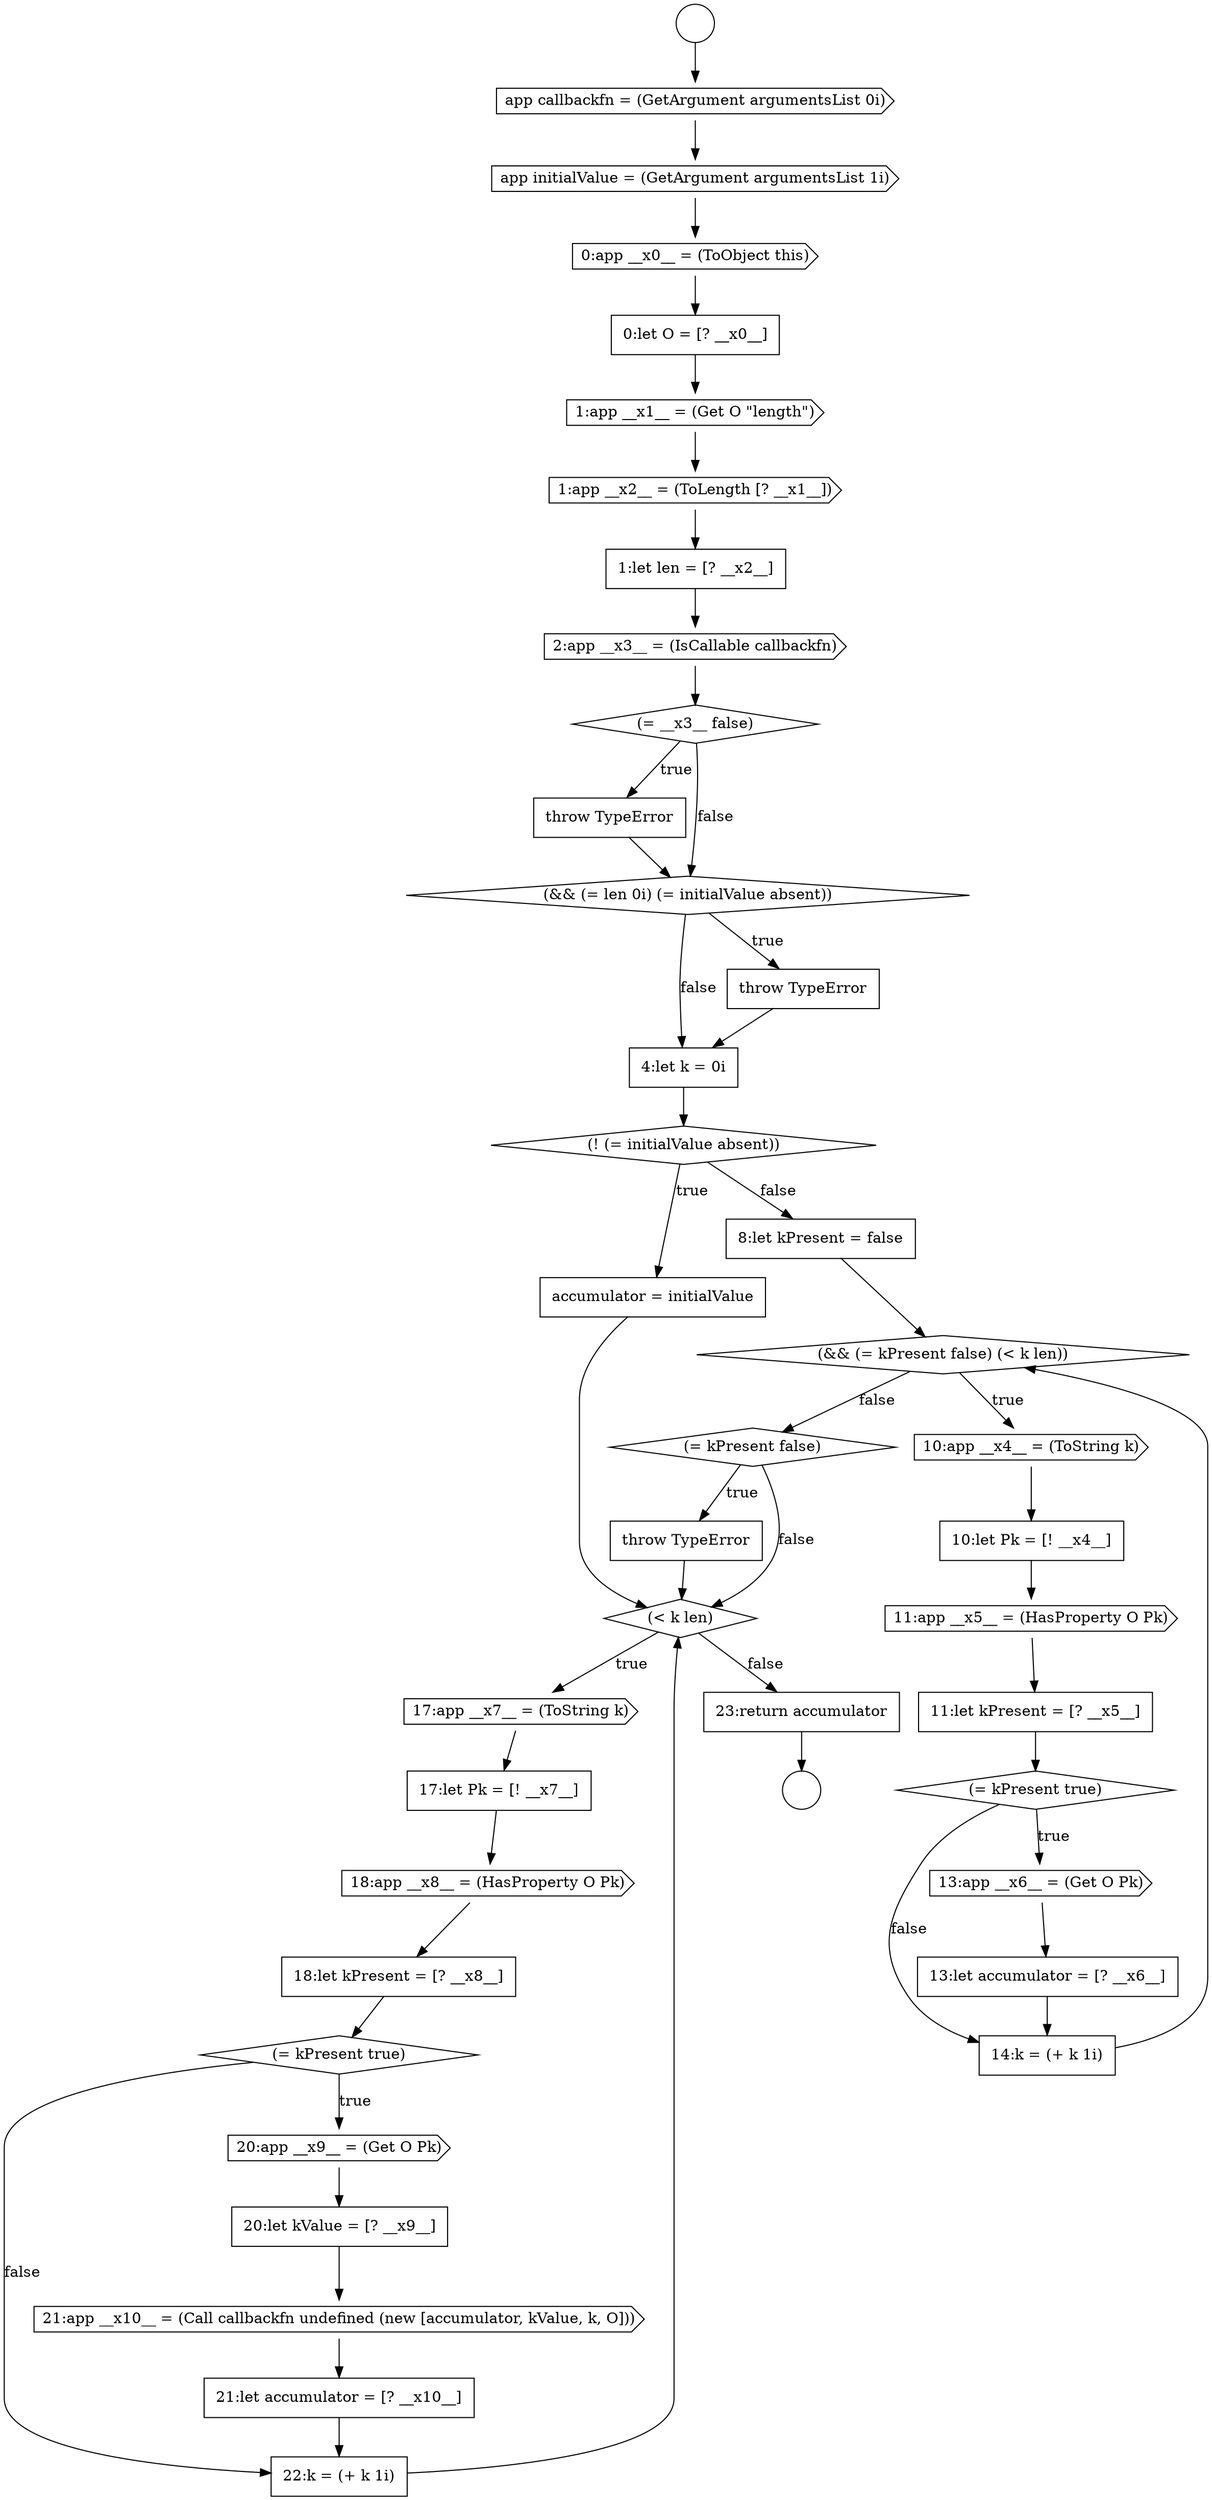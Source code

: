 digraph {
  node13815 [shape=cds, label=<<font color="black">app initialValue = (GetArgument argumentsList 1i)</font>> color="black" fillcolor="white" style=filled]
  node13826 [shape=none, margin=0, label=<<font color="black">
    <table border="0" cellborder="1" cellspacing="0" cellpadding="10">
      <tr><td align="left">4:let k = 0i</td></tr>
    </table>
  </font>> color="black" fillcolor="white" style=filled]
  node13818 [shape=cds, label=<<font color="black">1:app __x1__ = (Get O &quot;length&quot;)</font>> color="black" fillcolor="white" style=filled]
  node13835 [shape=diamond, label=<<font color="black">(= kPresent true)</font>> color="black" fillcolor="white" style=filled]
  node13825 [shape=none, margin=0, label=<<font color="black">
    <table border="0" cellborder="1" cellspacing="0" cellpadding="10">
      <tr><td align="left">throw TypeError</td></tr>
    </table>
  </font>> color="black" fillcolor="white" style=filled]
  node13844 [shape=cds, label=<<font color="black">18:app __x8__ = (HasProperty O Pk)</font>> color="black" fillcolor="white" style=filled]
  node13849 [shape=cds, label=<<font color="black">21:app __x10__ = (Call callbackfn undefined (new [accumulator, kValue, k, O]))</font>> color="black" fillcolor="white" style=filled]
  node13840 [shape=none, margin=0, label=<<font color="black">
    <table border="0" cellborder="1" cellspacing="0" cellpadding="10">
      <tr><td align="left">throw TypeError</td></tr>
    </table>
  </font>> color="black" fillcolor="white" style=filled]
  node13852 [shape=none, margin=0, label=<<font color="black">
    <table border="0" cellborder="1" cellspacing="0" cellpadding="10">
      <tr><td align="left">23:return accumulator</td></tr>
    </table>
  </font>> color="black" fillcolor="white" style=filled]
  node13823 [shape=none, margin=0, label=<<font color="black">
    <table border="0" cellborder="1" cellspacing="0" cellpadding="10">
      <tr><td align="left">throw TypeError</td></tr>
    </table>
  </font>> color="black" fillcolor="white" style=filled]
  node13831 [shape=cds, label=<<font color="black">10:app __x4__ = (ToString k)</font>> color="black" fillcolor="white" style=filled]
  node13812 [shape=circle label=" " color="black" fillcolor="white" style=filled]
  node13817 [shape=none, margin=0, label=<<font color="black">
    <table border="0" cellborder="1" cellspacing="0" cellpadding="10">
      <tr><td align="left">0:let O = [? __x0__]</td></tr>
    </table>
  </font>> color="black" fillcolor="white" style=filled]
  node13834 [shape=none, margin=0, label=<<font color="black">
    <table border="0" cellborder="1" cellspacing="0" cellpadding="10">
      <tr><td align="left">11:let kPresent = [? __x5__]</td></tr>
    </table>
  </font>> color="black" fillcolor="white" style=filled]
  node13845 [shape=none, margin=0, label=<<font color="black">
    <table border="0" cellborder="1" cellspacing="0" cellpadding="10">
      <tr><td align="left">18:let kPresent = [? __x8__]</td></tr>
    </table>
  </font>> color="black" fillcolor="white" style=filled]
  node13830 [shape=diamond, label=<<font color="black">(&amp;&amp; (= kPresent false) (&lt; k len))</font>> color="black" fillcolor="white" style=filled]
  node13841 [shape=diamond, label=<<font color="black">(&lt; k len)</font>> color="black" fillcolor="white" style=filled]
  node13821 [shape=cds, label=<<font color="black">2:app __x3__ = (IsCallable callbackfn)</font>> color="black" fillcolor="white" style=filled]
  node13820 [shape=none, margin=0, label=<<font color="black">
    <table border="0" cellborder="1" cellspacing="0" cellpadding="10">
      <tr><td align="left">1:let len = [? __x2__]</td></tr>
    </table>
  </font>> color="black" fillcolor="white" style=filled]
  node13833 [shape=cds, label=<<font color="black">11:app __x5__ = (HasProperty O Pk)</font>> color="black" fillcolor="white" style=filled]
  node13838 [shape=none, margin=0, label=<<font color="black">
    <table border="0" cellborder="1" cellspacing="0" cellpadding="10">
      <tr><td align="left">14:k = (+ k 1i)</td></tr>
    </table>
  </font>> color="black" fillcolor="white" style=filled]
  node13814 [shape=cds, label=<<font color="black">app callbackfn = (GetArgument argumentsList 0i)</font>> color="black" fillcolor="white" style=filled]
  node13848 [shape=none, margin=0, label=<<font color="black">
    <table border="0" cellborder="1" cellspacing="0" cellpadding="10">
      <tr><td align="left">20:let kValue = [? __x9__]</td></tr>
    </table>
  </font>> color="black" fillcolor="white" style=filled]
  node13850 [shape=none, margin=0, label=<<font color="black">
    <table border="0" cellborder="1" cellspacing="0" cellpadding="10">
      <tr><td align="left">21:let accumulator = [? __x10__]</td></tr>
    </table>
  </font>> color="black" fillcolor="white" style=filled]
  node13829 [shape=none, margin=0, label=<<font color="black">
    <table border="0" cellborder="1" cellspacing="0" cellpadding="10">
      <tr><td align="left">8:let kPresent = false</td></tr>
    </table>
  </font>> color="black" fillcolor="white" style=filled]
  node13839 [shape=diamond, label=<<font color="black">(= kPresent false)</font>> color="black" fillcolor="white" style=filled]
  node13822 [shape=diamond, label=<<font color="black">(= __x3__ false)</font>> color="black" fillcolor="white" style=filled]
  node13832 [shape=none, margin=0, label=<<font color="black">
    <table border="0" cellborder="1" cellspacing="0" cellpadding="10">
      <tr><td align="left">10:let Pk = [! __x4__]</td></tr>
    </table>
  </font>> color="black" fillcolor="white" style=filled]
  node13847 [shape=cds, label=<<font color="black">20:app __x9__ = (Get O Pk)</font>> color="black" fillcolor="white" style=filled]
  node13851 [shape=none, margin=0, label=<<font color="black">
    <table border="0" cellborder="1" cellspacing="0" cellpadding="10">
      <tr><td align="left">22:k = (+ k 1i)</td></tr>
    </table>
  </font>> color="black" fillcolor="white" style=filled]
  node13836 [shape=cds, label=<<font color="black">13:app __x6__ = (Get O Pk)</font>> color="black" fillcolor="white" style=filled]
  node13828 [shape=none, margin=0, label=<<font color="black">
    <table border="0" cellborder="1" cellspacing="0" cellpadding="10">
      <tr><td align="left">accumulator = initialValue</td></tr>
    </table>
  </font>> color="black" fillcolor="white" style=filled]
  node13813 [shape=circle label=" " color="black" fillcolor="white" style=filled]
  node13843 [shape=none, margin=0, label=<<font color="black">
    <table border="0" cellborder="1" cellspacing="0" cellpadding="10">
      <tr><td align="left">17:let Pk = [! __x7__]</td></tr>
    </table>
  </font>> color="black" fillcolor="white" style=filled]
  node13846 [shape=diamond, label=<<font color="black">(= kPresent true)</font>> color="black" fillcolor="white" style=filled]
  node13816 [shape=cds, label=<<font color="black">0:app __x0__ = (ToObject this)</font>> color="black" fillcolor="white" style=filled]
  node13819 [shape=cds, label=<<font color="black">1:app __x2__ = (ToLength [? __x1__])</font>> color="black" fillcolor="white" style=filled]
  node13842 [shape=cds, label=<<font color="black">17:app __x7__ = (ToString k)</font>> color="black" fillcolor="white" style=filled]
  node13837 [shape=none, margin=0, label=<<font color="black">
    <table border="0" cellborder="1" cellspacing="0" cellpadding="10">
      <tr><td align="left">13:let accumulator = [? __x6__]</td></tr>
    </table>
  </font>> color="black" fillcolor="white" style=filled]
  node13827 [shape=diamond, label=<<font color="black">(! (= initialValue absent))</font>> color="black" fillcolor="white" style=filled]
  node13824 [shape=diamond, label=<<font color="black">(&amp;&amp; (= len 0i) (= initialValue absent))</font>> color="black" fillcolor="white" style=filled]
  node13848 -> node13849 [ color="black"]
  node13823 -> node13824 [ color="black"]
  node13815 -> node13816 [ color="black"]
  node13833 -> node13834 [ color="black"]
  node13835 -> node13836 [label=<<font color="black">true</font>> color="black"]
  node13835 -> node13838 [label=<<font color="black">false</font>> color="black"]
  node13830 -> node13831 [label=<<font color="black">true</font>> color="black"]
  node13830 -> node13839 [label=<<font color="black">false</font>> color="black"]
  node13832 -> node13833 [ color="black"]
  node13839 -> node13840 [label=<<font color="black">true</font>> color="black"]
  node13839 -> node13841 [label=<<font color="black">false</font>> color="black"]
  node13827 -> node13828 [label=<<font color="black">true</font>> color="black"]
  node13827 -> node13829 [label=<<font color="black">false</font>> color="black"]
  node13816 -> node13817 [ color="black"]
  node13841 -> node13842 [label=<<font color="black">true</font>> color="black"]
  node13841 -> node13852 [label=<<font color="black">false</font>> color="black"]
  node13820 -> node13821 [ color="black"]
  node13840 -> node13841 [ color="black"]
  node13849 -> node13850 [ color="black"]
  node13850 -> node13851 [ color="black"]
  node13834 -> node13835 [ color="black"]
  node13851 -> node13841 [ color="black"]
  node13812 -> node13814 [ color="black"]
  node13852 -> node13813 [ color="black"]
  node13821 -> node13822 [ color="black"]
  node13814 -> node13815 [ color="black"]
  node13845 -> node13846 [ color="black"]
  node13836 -> node13837 [ color="black"]
  node13826 -> node13827 [ color="black"]
  node13837 -> node13838 [ color="black"]
  node13838 -> node13830 [ color="black"]
  node13828 -> node13841 [ color="black"]
  node13818 -> node13819 [ color="black"]
  node13824 -> node13825 [label=<<font color="black">true</font>> color="black"]
  node13824 -> node13826 [label=<<font color="black">false</font>> color="black"]
  node13819 -> node13820 [ color="black"]
  node13844 -> node13845 [ color="black"]
  node13842 -> node13843 [ color="black"]
  node13846 -> node13847 [label=<<font color="black">true</font>> color="black"]
  node13846 -> node13851 [label=<<font color="black">false</font>> color="black"]
  node13825 -> node13826 [ color="black"]
  node13831 -> node13832 [ color="black"]
  node13817 -> node13818 [ color="black"]
  node13822 -> node13823 [label=<<font color="black">true</font>> color="black"]
  node13822 -> node13824 [label=<<font color="black">false</font>> color="black"]
  node13843 -> node13844 [ color="black"]
  node13829 -> node13830 [ color="black"]
  node13847 -> node13848 [ color="black"]
}
